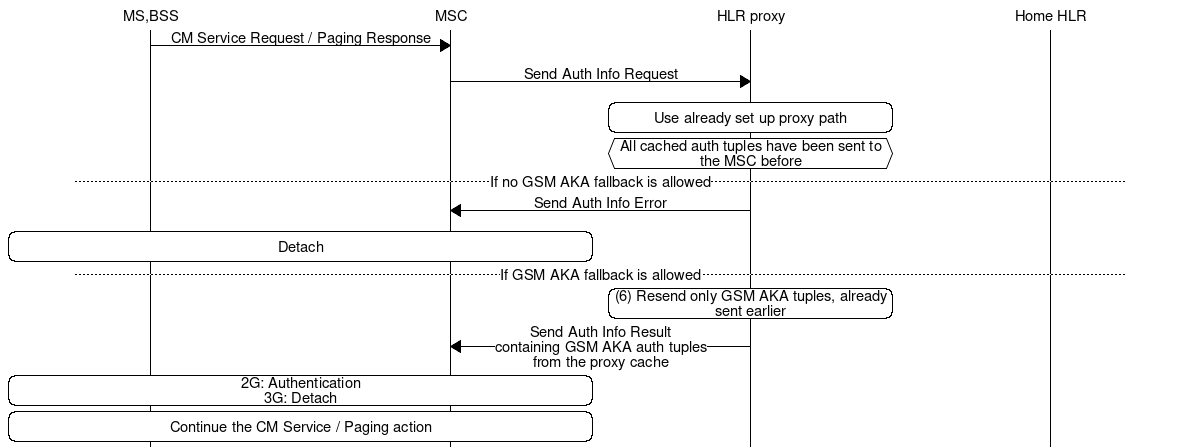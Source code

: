 msc {
  hscale="2";
  ms[label="MS,BSS"],__msc[label="MSC"],hlr[label="HLR proxy"],home[label="Home HLR"];

  ms => __msc [label="CM Service Request / Paging Response"];
  __msc => hlr [label="Send Auth Info Request"];
  hlr rbox hlr [label="Use already set up proxy path"];
  hlr abox hlr [label="All cached auth tuples have been sent to the MSC before"];
  --- [label="If no GSM AKA fallback is allowed"];
  __msc <= hlr [label="Send Auth Info Error"];
  ms rbox __msc [label="Detach"];
  --- [label="If GSM AKA fallback is allowed"];
  hlr rbox hlr [label="(6) Resend only GSM AKA tuples, already sent earlier"];
  __msc <= hlr [label="Send Auth Info Result\ncontaining GSM AKA auth tuples\nfrom the proxy cache"];
  ms rbox __msc [label="2G: Authentication\n3G: Detach"];
  ms rbox __msc [label="Continue the CM Service / Paging action"];
}
